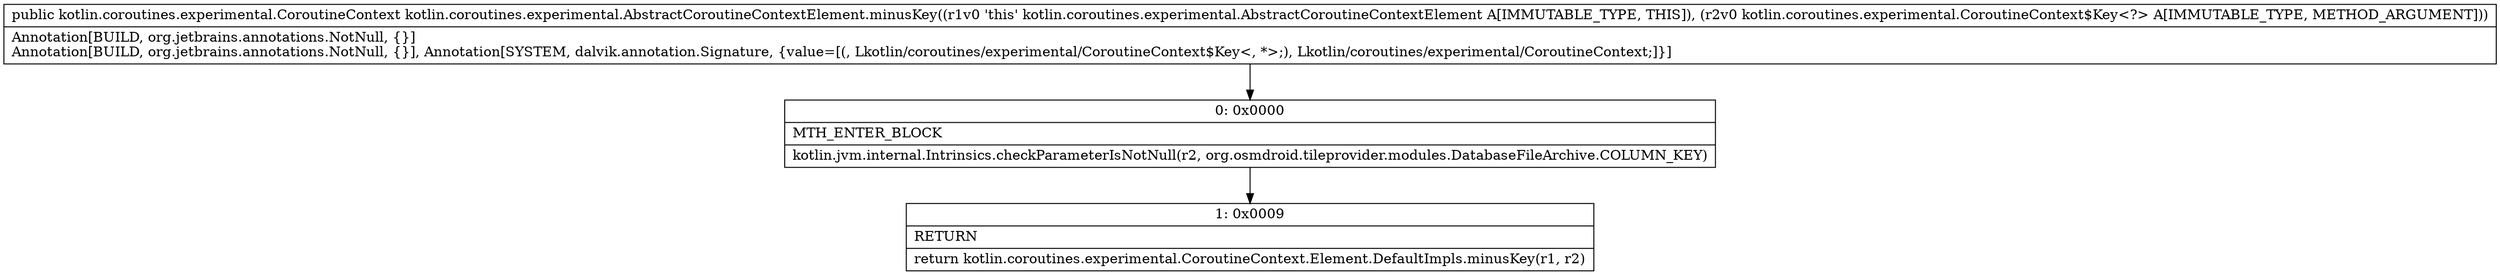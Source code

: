 digraph "CFG forkotlin.coroutines.experimental.AbstractCoroutineContextElement.minusKey(Lkotlin\/coroutines\/experimental\/CoroutineContext$Key;)Lkotlin\/coroutines\/experimental\/CoroutineContext;" {
Node_0 [shape=record,label="{0\:\ 0x0000|MTH_ENTER_BLOCK\l|kotlin.jvm.internal.Intrinsics.checkParameterIsNotNull(r2, org.osmdroid.tileprovider.modules.DatabaseFileArchive.COLUMN_KEY)\l}"];
Node_1 [shape=record,label="{1\:\ 0x0009|RETURN\l|return kotlin.coroutines.experimental.CoroutineContext.Element.DefaultImpls.minusKey(r1, r2)\l}"];
MethodNode[shape=record,label="{public kotlin.coroutines.experimental.CoroutineContext kotlin.coroutines.experimental.AbstractCoroutineContextElement.minusKey((r1v0 'this' kotlin.coroutines.experimental.AbstractCoroutineContextElement A[IMMUTABLE_TYPE, THIS]), (r2v0 kotlin.coroutines.experimental.CoroutineContext$Key\<?\> A[IMMUTABLE_TYPE, METHOD_ARGUMENT]))  | Annotation[BUILD, org.jetbrains.annotations.NotNull, \{\}]\lAnnotation[BUILD, org.jetbrains.annotations.NotNull, \{\}], Annotation[SYSTEM, dalvik.annotation.Signature, \{value=[(, Lkotlin\/coroutines\/experimental\/CoroutineContext$Key\<, *\>;), Lkotlin\/coroutines\/experimental\/CoroutineContext;]\}]\l}"];
MethodNode -> Node_0;
Node_0 -> Node_1;
}

